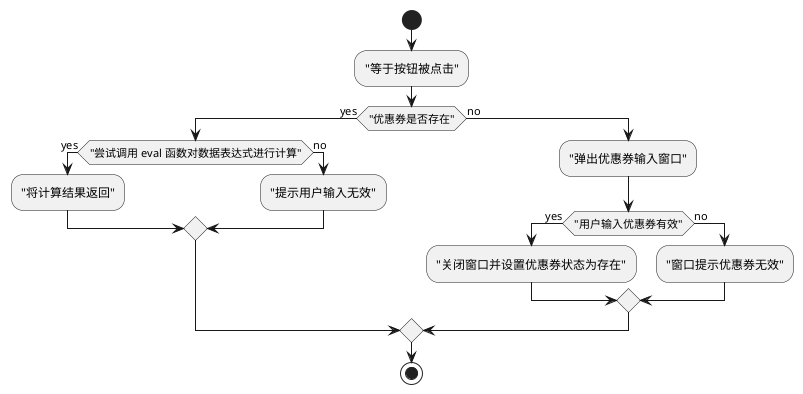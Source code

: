 @startuml
start
:"等于按钮被点击";
if ("优惠券是否存在") then (yes)
    if("尝试调用 eval 函数对数据表达式进行计算") then (yes)
        :"将计算结果返回";
    else (no)
        :"提示用户输入无效";
    endif
else (no)
    :"弹出优惠券输入窗口";
    if ("用户输入优惠券有效") then (yes)
        :"关闭窗口并设置优惠券状态为存在";
    else (no)
        :"窗口提示优惠券无效";
    endif
endif

stop

@enduml
